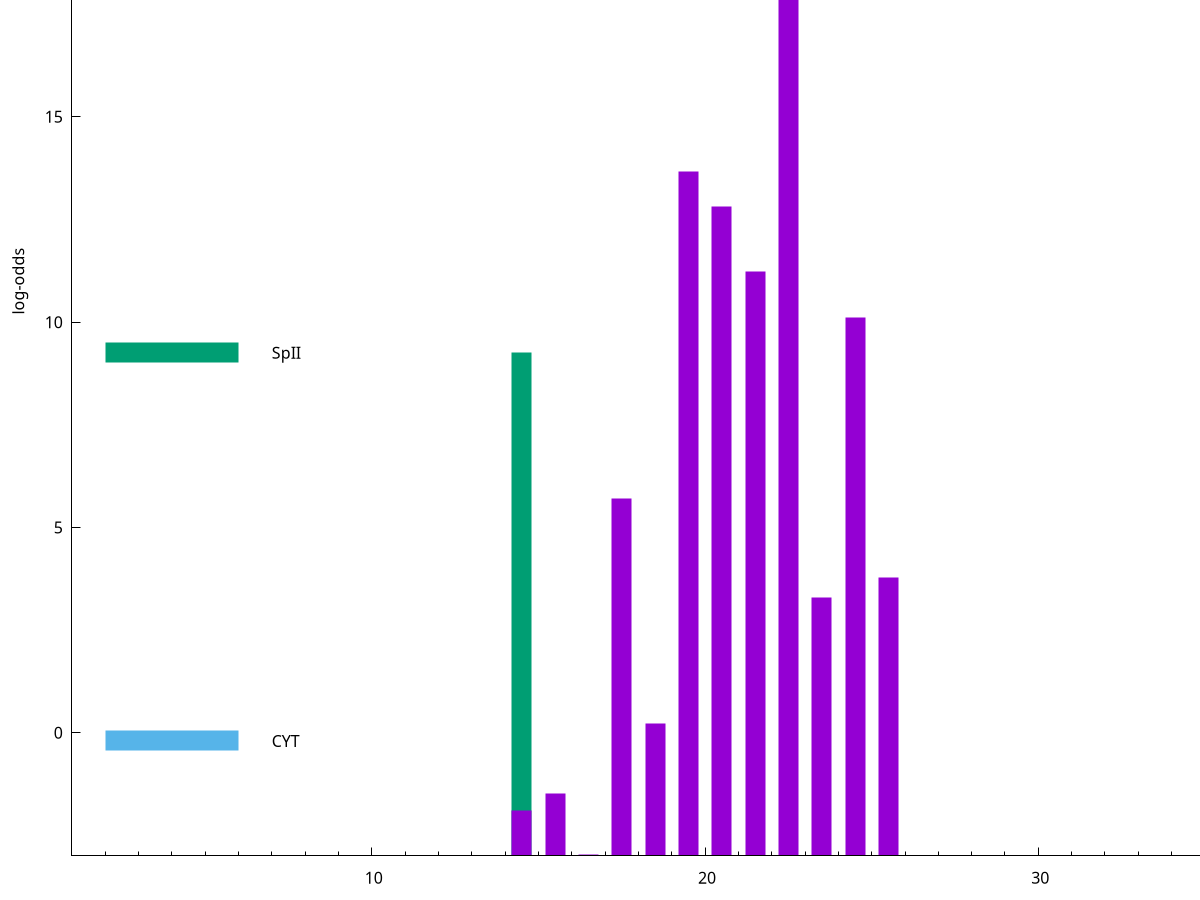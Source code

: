set title "LipoP predictions for SRR5666568.gff"
set size 2., 1.4
set xrange [1:70] 
set mxtics 10
set yrange [-3:25]
set y2range [0:28]
set ylabel "log-odds"
set term postscript eps color solid "Helvetica" 30
set output "SRR5666568.gff4.eps"
set arrow from 2,20.4812 to 6,20.4812 nohead lt 1 lw 20
set label "SpI" at 7,20.4812
set arrow from 2,9.2523 to 6,9.2523 nohead lt 2 lw 20
set label "SpII" at 7,9.2523
set arrow from 2,-0.200913 to 6,-0.200913 nohead lt 3 lw 20
set label "CYT" at 7,-0.200913
set arrow from 2,20.4812 to 6,20.4812 nohead lt 1 lw 20
set label "SpI" at 7,20.4812
# NOTE: The scores below are the log-odds scores with the threshold
# NOTE: subtracted (a hack to make gnuplot make the histogram all
# NOTE: look nice).
plot "-" axes x1y2 title "" with impulses lt 2 lw 20, "-" axes x1y2 title "" with impulses lt 1 lw 20
14.500000 12.252300
e
22.500000 23.457500
19.500000 16.674800
20.500000 15.809700
21.500000 14.225600
24.500000 13.102100
17.500000 8.711060
25.500000 6.772300
23.500000 6.281850
18.500000 3.231620
15.500000 1.511310
14.500000 1.100310
16.500000 0.042010
e
exit
